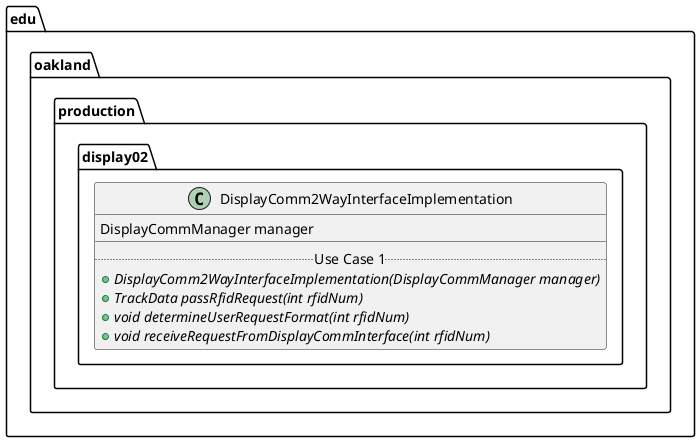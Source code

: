 @startuml DisplayComm2WayInterfaceImplementation

package edu.oakland.production.display02 {
    class DisplayComm2WayInterfaceImplementation {
        DisplayCommManager manager
        __
        .. Use Case 1 ..
        {abstract} + DisplayComm2WayInterfaceImplementation(DisplayCommManager manager)
        {abstract} + TrackData passRfidRequest(int rfidNum)
        {abstract} + void determineUserRequestFormat(int rfidNum)
        {abstract} + void receiveRequestFromDisplayCommInterface(int rfidNum)
    }
}

@enduml
